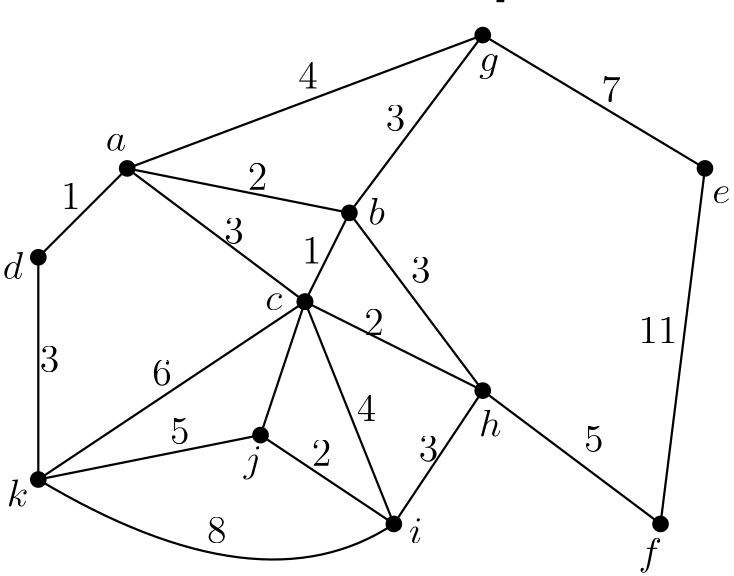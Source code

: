<?xml version="1.0"?>
<!DOCTYPE ipe SYSTEM "ipe.dtd">
<ipe version="70206" creator="Ipe 7.2.6">
<info created="D:20171123151322" modified="D:20171123151705"/>
<ipestyle name="basic">
<symbol name="arrow/arc(spx)">
<path stroke="sym-stroke" fill="sym-stroke" pen="sym-pen">
0 0 m
-1 0.333 l
-1 -0.333 l
h
</path>
</symbol>
<symbol name="arrow/farc(spx)">
<path stroke="sym-stroke" fill="white" pen="sym-pen">
0 0 m
-1 0.333 l
-1 -0.333 l
h
</path>
</symbol>
<symbol name="arrow/ptarc(spx)">
<path stroke="sym-stroke" fill="sym-stroke" pen="sym-pen">
0 0 m
-1 0.333 l
-0.8 0 l
-1 -0.333 l
h
</path>
</symbol>
<symbol name="arrow/fptarc(spx)">
<path stroke="sym-stroke" fill="white" pen="sym-pen">
0 0 m
-1 0.333 l
-0.8 0 l
-1 -0.333 l
h
</path>
</symbol>
<symbol name="mark/circle(sx)" transformations="translations">
<path fill="sym-stroke">
0.6 0 0 0.6 0 0 e
0.4 0 0 0.4 0 0 e
</path>
</symbol>
<symbol name="mark/disk(sx)" transformations="translations">
<path fill="sym-stroke">
0.6 0 0 0.6 0 0 e
</path>
</symbol>
<symbol name="mark/fdisk(sfx)" transformations="translations">
<group>
<path fill="sym-fill">
0.5 0 0 0.5 0 0 e
</path>
<path fill="sym-stroke" fillrule="eofill">
0.6 0 0 0.6 0 0 e
0.4 0 0 0.4 0 0 e
</path>
</group>
</symbol>
<symbol name="mark/box(sx)" transformations="translations">
<path fill="sym-stroke" fillrule="eofill">
-0.6 -0.6 m
0.6 -0.6 l
0.6 0.6 l
-0.6 0.6 l
h
-0.4 -0.4 m
0.4 -0.4 l
0.4 0.4 l
-0.4 0.4 l
h
</path>
</symbol>
<symbol name="mark/square(sx)" transformations="translations">
<path fill="sym-stroke">
-0.6 -0.6 m
0.6 -0.6 l
0.6 0.6 l
-0.6 0.6 l
h
</path>
</symbol>
<symbol name="mark/fsquare(sfx)" transformations="translations">
<group>
<path fill="sym-fill">
-0.5 -0.5 m
0.5 -0.5 l
0.5 0.5 l
-0.5 0.5 l
h
</path>
<path fill="sym-stroke" fillrule="eofill">
-0.6 -0.6 m
0.6 -0.6 l
0.6 0.6 l
-0.6 0.6 l
h
-0.4 -0.4 m
0.4 -0.4 l
0.4 0.4 l
-0.4 0.4 l
h
</path>
</group>
</symbol>
<symbol name="mark/cross(sx)" transformations="translations">
<group>
<path fill="sym-stroke">
-0.43 -0.57 m
0.57 0.43 l
0.43 0.57 l
-0.57 -0.43 l
h
</path>
<path fill="sym-stroke">
-0.43 0.57 m
0.57 -0.43 l
0.43 -0.57 l
-0.57 0.43 l
h
</path>
</group>
</symbol>
<symbol name="arrow/fnormal(spx)">
<path stroke="sym-stroke" fill="white" pen="sym-pen">
0 0 m
-1 0.333 l
-1 -0.333 l
h
</path>
</symbol>
<symbol name="arrow/pointed(spx)">
<path stroke="sym-stroke" fill="sym-stroke" pen="sym-pen">
0 0 m
-1 0.333 l
-0.8 0 l
-1 -0.333 l
h
</path>
</symbol>
<symbol name="arrow/fpointed(spx)">
<path stroke="sym-stroke" fill="white" pen="sym-pen">
0 0 m
-1 0.333 l
-0.8 0 l
-1 -0.333 l
h
</path>
</symbol>
<symbol name="arrow/linear(spx)">
<path stroke="sym-stroke" pen="sym-pen">
-1 0.333 m
0 0 l
-1 -0.333 l
</path>
</symbol>
<symbol name="arrow/fdouble(spx)">
<path stroke="sym-stroke" fill="white" pen="sym-pen">
0 0 m
-1 0.333 l
-1 -0.333 l
h
-1 0 m
-2 0.333 l
-2 -0.333 l
h
</path>
</symbol>
<symbol name="arrow/double(spx)">
<path stroke="sym-stroke" fill="sym-stroke" pen="sym-pen">
0 0 m
-1 0.333 l
-1 -0.333 l
h
-1 0 m
-2 0.333 l
-2 -0.333 l
h
</path>
</symbol>
<pen name="heavier" value="0.8"/>
<pen name="fat" value="1.2"/>
<pen name="ultrafat" value="2"/>
<symbolsize name="large" value="5"/>
<symbolsize name="small" value="2"/>
<symbolsize name="tiny" value="1.1"/>
<arrowsize name="large" value="10"/>
<arrowsize name="small" value="5"/>
<arrowsize name="tiny" value="3"/>
<color name="red" value="1 0 0"/>
<color name="green" value="0 1 0"/>
<color name="blue" value="0 0 1"/>
<color name="yellow" value="1 1 0"/>
<color name="orange" value="1 0.647 0"/>
<color name="gold" value="1 0.843 0"/>
<color name="purple" value="0.627 0.125 0.941"/>
<color name="gray" value="0.745"/>
<color name="brown" value="0.647 0.165 0.165"/>
<color name="navy" value="0 0 0.502"/>
<color name="pink" value="1 0.753 0.796"/>
<color name="seagreen" value="0.18 0.545 0.341"/>
<color name="turquoise" value="0.251 0.878 0.816"/>
<color name="violet" value="0.933 0.51 0.933"/>
<color name="darkblue" value="0 0 0.545"/>
<color name="darkcyan" value="0 0.545 0.545"/>
<color name="darkgray" value="0.663"/>
<color name="darkgreen" value="0 0.392 0"/>
<color name="darkmagenta" value="0.545 0 0.545"/>
<color name="darkorange" value="1 0.549 0"/>
<color name="darkred" value="0.545 0 0"/>
<color name="lightblue" value="0.678 0.847 0.902"/>
<color name="lightcyan" value="0.878 1 1"/>
<color name="lightgray" value="0.827"/>
<color name="lightgreen" value="0.565 0.933 0.565"/>
<color name="lightyellow" value="1 1 0.878"/>
<dashstyle name="dashed" value="[4] 0"/>
<dashstyle name="dotted" value="[1 3] 0"/>
<dashstyle name="dash dotted" value="[4 2 1 2] 0"/>
<dashstyle name="dash dot dotted" value="[4 2 1 2 1 2] 0"/>
<textsize name="large" value="\large"/>
<textsize name="Large" value="\Large"/>
<textsize name="LARGE" value="\LARGE"/>
<textsize name="huge" value="\huge"/>
<textsize name="Huge" value="\Huge"/>
<textsize name="small" value="\small"/>
<textsize name="footnote" value="\footnotesize"/>
<textsize name="tiny" value="\tiny"/>
<textstyle name="center" begin="\begin{center}" end="\end{center}"/>
<textstyle name="itemize" begin="\begin{itemize}" end="\end{itemize}"/>
<textstyle name="item" begin="\begin{itemize}\item{}" end="\end{itemize}"/>
<gridsize name="4 pts" value="4"/>
<gridsize name="8 pts (~3 mm)" value="8"/>
<gridsize name="16 pts (~6 mm)" value="16"/>
<gridsize name="32 pts (~12 mm)" value="32"/>
<gridsize name="10 pts (~3.5 mm)" value="10"/>
<gridsize name="20 pts (~7 mm)" value="20"/>
<gridsize name="14 pts (~5 mm)" value="14"/>
<gridsize name="28 pts (~10 mm)" value="28"/>
<gridsize name="56 pts (~20 mm)" value="56"/>
<anglesize name="90 deg" value="90"/>
<anglesize name="60 deg" value="60"/>
<anglesize name="45 deg" value="45"/>
<anglesize name="30 deg" value="30"/>
<anglesize name="22.5 deg" value="22.5"/>
<opacity name="10%" value="0.1"/>
<opacity name="30%" value="0.3"/>
<opacity name="50%" value="0.5"/>
<opacity name="75%" value="0.75"/>
<tiling name="falling" angle="-60" step="4" width="1"/>
<tiling name="rising" angle="30" step="4" width="1"/>
</ipestyle>
<page>
<layer name="alpha"/>
<view layers="alpha" active="alpha"/>
<use layer="alpha" name="mark/disk(sx)" pos="288 752" size="large" stroke="black"/>
<use name="mark/disk(sx)" pos="160 704" size="large" stroke="black"/>
<use name="mark/disk(sx)" pos="240 688" size="large" stroke="black"/>
<use name="mark/disk(sx)" pos="288 624" size="large" stroke="black"/>
<use name="mark/disk(sx)" pos="208 608" size="large" stroke="black"/>
<use name="mark/disk(sx)" pos="128 672" size="large" stroke="black"/>
<use name="mark/disk(sx)" pos="128 592" size="large" stroke="black"/>
<use name="mark/disk(sx)" pos="368 704" size="large" stroke="black"/>
<use name="mark/disk(sx)" pos="352 576" size="large" stroke="black"/>
<use name="mark/disk(sx)" pos="224 656" size="large" stroke="black"/>
<path stroke="black" pen="heavier">
160 704 m
288 752 l
240 688 l
288 624 l
256 576 l
208 608 l
224 656 l
288 624 l
352 576 l
368 704 l
288 752 l
</path>
<path stroke="black" pen="heavier">
128 592 m
208 608 l
</path>
<use name="mark/disk(sx)" pos="256 576" size="large" stroke="black"/>
<use name="mark/disk(sx)" pos="224 656" size="large" stroke="black"/>
<path stroke="black" pen="heavier">
224 656 m
256 576 l
</path>
<path stroke="black" pen="heavier">
128 592 m
208 544
256 576 c
</path>
<text transformations="translations" pos="152.298 710.345" stroke="black" type="label" width="7.374" height="6.177" depth="0" valign="baseline" size="Large" style="math">a</text>
<text matrix="1 0 0 1 0 -4.89836" transformations="translations" pos="246.767 688.652" stroke="black" type="label" width="5.973" height="9.963" depth="0" valign="baseline" size="Large" style="math">b</text>
<text matrix="1 0 0 1 -4.89836 -0.699766" transformations="translations" pos="214.578 653.664" stroke="black" type="label" width="6.046" height="6.177" depth="0" valign="baseline" size="Large" style="math">c</text>
<text matrix="1 0 0 1 -3.49883 -9.09696" transformations="translations" pos="118.71 673.257" stroke="black" type="label" width="7.299" height="9.963" depth="0" valign="baseline" size="Large" style="math">d</text>
<text matrix="1 0 0 1 -3.49883 -11.896" transformations="translations" pos="374.124 703.347" stroke="black" type="label" width="6.511" height="6.177" depth="0" valign="baseline" size="Large" style="math">e</text>
<text matrix="1 0 0 1 -11.896 -7.69743" transformations="translations" pos="355.93 568.992" stroke="black" type="label" width="8.456" height="9.962" depth="2.79" valign="baseline" size="Large" style="math">f</text>
<text matrix="1 0 0 1 -4.89836 -20.2932" transformations="translations" pos="291.552 759.328" stroke="black" type="label" width="7.241" height="6.176" depth="2.79" valign="baseline" size="Large" style="math">g</text>
<text matrix="1 0 0 1 -9.09696 -18.8937" transformations="translations" pos="295.751 626.373" stroke="black" type="label" width="8.086" height="9.963" depth="0" valign="baseline" size="Large" style="math">h</text>
<text transformations="translations" pos="261.462 568.992" stroke="black" type="label" width="4.792" height="9.405" depth="0" valign="baseline" size="Large" style="math">i</text>
<text matrix="1 0 0 1 1.39953 -19.5935" transformations="translations" pos="200.582 614.477" stroke="black" type="label" width="6.619" height="9.405" depth="2.79" valign="baseline" size="Large" style="math">j</text>
<text matrix="1 0 0 1 -0.699766 -4.89836" transformations="translations" pos="117.31 587.186" stroke="black" type="label" width="7.787" height="9.963" depth="0" valign="baseline" size="Large" style="math">k</text>
<text transformations="translations" pos="221.575 732.737" stroke="black" type="label" width="7.024" height="9.245" depth="0" valign="baseline" size="Large" style="math">4</text>
<text matrix="1 0 0 1 -2.79907 -6.2979" transformations="translations" pos="333.538 734.137" stroke="black" type="label" width="7.024" height="9.245" depth="0" valign="baseline" size="Large" style="math">7</text>
<text matrix="1 0 0 1 -21.6928 0.699766" transformations="translations" pos="365.727 640.368" stroke="black" type="label" width="14.047" height="9.245" depth="0" valign="baseline" size="Large" style="math">11</text>
<text matrix="1 0 0 1 -16.0946 -1.39953" transformations="translations" pos="269.159 718.742" stroke="black" type="label" width="7.024" height="9.245" depth="0" valign="baseline" size="Large" style="math">3</text>
<text matrix="1 0 0 1 -9.09696 -3.49883" transformations="translations" pos="212.478 699.848" stroke="black" type="label" width="7.024" height="9.245" depth="0" valign="baseline" size="Large" style="math">2</text>
<text matrix="1 0 0 1 -4.89836 -2.0993" transformations="translations" pos="227.873 671.857" stroke="black" type="label" width="7.024" height="9.245" depth="0" valign="baseline" size="Large" style="math">1</text>
<text matrix="1 0 0 1 -3.49883 -2.79907" transformations="translations" pos="198.483 679.555" stroke="black" type="label" width="7.024" height="9.245" depth="0" valign="baseline" size="Large" style="math">3</text>
<text matrix="1 0 0 1 -2.0993 0.699766" transformations="translations" pos="264.261 662.061" stroke="black" type="label" width="7.024" height="9.245" depth="0" valign="baseline" size="Large" style="math">3</text>
<text matrix="1 0 0 1 -7.69743 -1.39953" transformations="translations" pos="253.065 645.266" stroke="black" type="label" width="7.024" height="9.245" depth="0" valign="baseline" size="Large" style="math">2</text>
<text matrix="1 0 0 1 -1.39953 -4.1986" transformations="translations" pos="243.968 617.276" stroke="black" type="label" width="7.024" height="9.245" depth="0" valign="baseline" size="Large" style="math">4</text>
<text matrix="1 0 0 1 4.89836 -0" transformations="translations" pos="170.492 604.68" stroke="black" type="label" width="7.024" height="9.245" depth="0" valign="baseline" size="Large" style="math">5</text>
<text matrix="1 0 0 1 20.1986 -23.6974" transformations="translations" pos="148.8 649.465" stroke="black" type="label" width="7.024" height="9.245" depth="0" valign="baseline" size="Large" style="math">6</text>
<text matrix="1 0 0 1 -3.49883 -2.0993" transformations="translations" pos="139.703 691.451" stroke="black" type="label" width="7.024" height="9.245" depth="0" valign="baseline" size="Large" style="math">1</text>
<text matrix="1 0 0 1 5.59813 -6.99766" transformations="translations" pos="122.908 637.569" stroke="black" type="label" width="7.024" height="9.245" depth="0" valign="baseline" size="Large" style="math">3</text>
<text transformations="translations" pos="324.441 601.881" stroke="black" type="label" width="7.024" height="9.245" depth="0" valign="baseline" size="Large" style="math">5</text>
<text matrix="1 0 0 1 -8.3972 0" transformations="translations" pos="197.084 568.992" stroke="black" type="label" width="7.024" height="9.245" depth="0" valign="baseline" size="Large" style="math">8</text>
<text matrix="1 0 0 1 -2.79907 -2.0993" transformations="translations" pos="229.273 599.082" stroke="black" type="label" width="7.024" height="9.245" depth="0" valign="baseline" size="Large" style="math">2</text>
<text matrix="1 0 0 1 -14.6951 -0.699766" transformations="translations" pos="279.656 599.082" stroke="black" type="label" width="7.024" height="9.245" depth="0" valign="baseline" size="Large" style="math">3</text>
<path stroke="black" pen="heavier">
160 704 m
128 672 l
128 592 l
</path>
<path stroke="black" pen="heavier">
160 704 m
224 656 l
128 592 l
</path>
<path stroke="black" pen="heavier">
160 704 m
240 688 l
224 656 l
</path>
<path stroke="black" pen="heavier">
292.952 764.227 m
295.751 764.227 l
</path>
</page>
</ipe>
